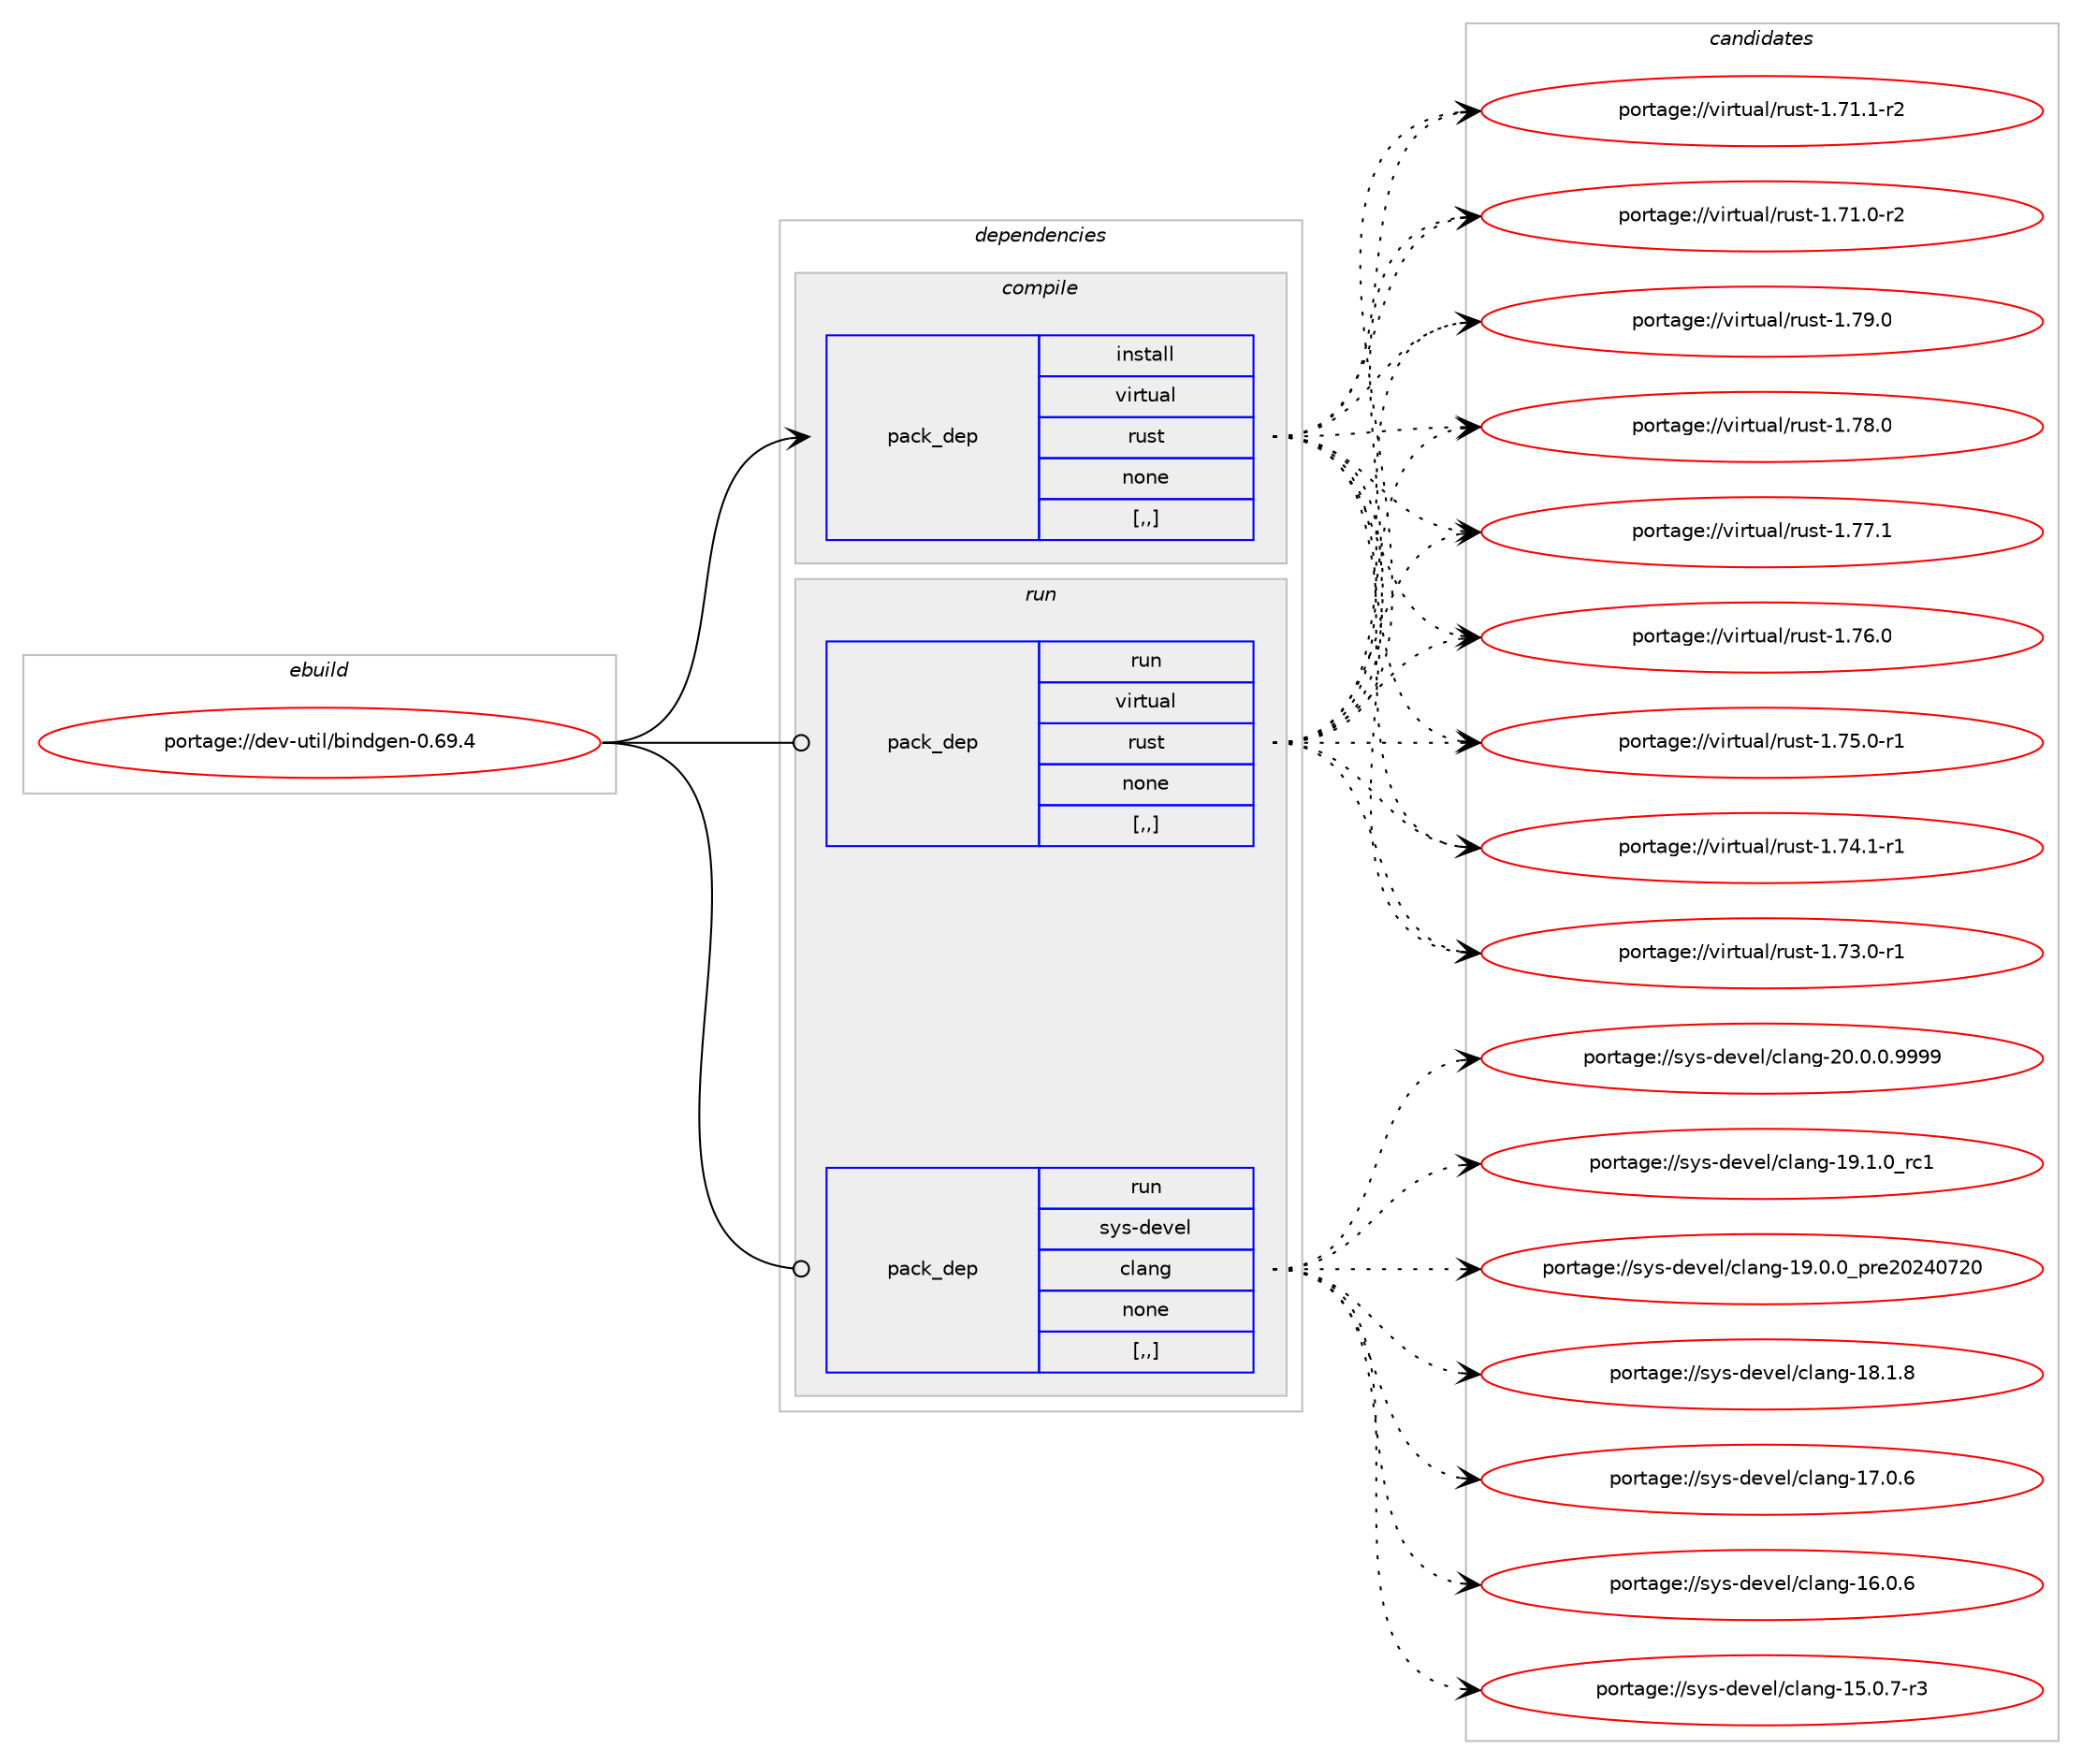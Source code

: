 digraph prolog {

# *************
# Graph options
# *************

newrank=true;
concentrate=true;
compound=true;
graph [rankdir=LR,fontname=Helvetica,fontsize=10,ranksep=1.5];#, ranksep=2.5, nodesep=0.2];
edge  [arrowhead=vee];
node  [fontname=Helvetica,fontsize=10];

# **********
# The ebuild
# **********

subgraph cluster_leftcol {
color=gray;
label=<<i>ebuild</i>>;
id [label="portage://dev-util/bindgen-0.69.4", color=red, width=4, href="../dev-util/bindgen-0.69.4.svg"];
}

# ****************
# The dependencies
# ****************

subgraph cluster_midcol {
color=gray;
label=<<i>dependencies</i>>;
subgraph cluster_compile {
fillcolor="#eeeeee";
style=filled;
label=<<i>compile</i>>;
subgraph pack150031 {
dependency210659 [label=<<TABLE BORDER="0" CELLBORDER="1" CELLSPACING="0" CELLPADDING="4" WIDTH="220"><TR><TD ROWSPAN="6" CELLPADDING="30">pack_dep</TD></TR><TR><TD WIDTH="110">install</TD></TR><TR><TD>virtual</TD></TR><TR><TD>rust</TD></TR><TR><TD>none</TD></TR><TR><TD>[,,]</TD></TR></TABLE>>, shape=none, color=blue];
}
id:e -> dependency210659:w [weight=20,style="solid",arrowhead="vee"];
}
subgraph cluster_compileandrun {
fillcolor="#eeeeee";
style=filled;
label=<<i>compile and run</i>>;
}
subgraph cluster_run {
fillcolor="#eeeeee";
style=filled;
label=<<i>run</i>>;
subgraph pack150032 {
dependency210660 [label=<<TABLE BORDER="0" CELLBORDER="1" CELLSPACING="0" CELLPADDING="4" WIDTH="220"><TR><TD ROWSPAN="6" CELLPADDING="30">pack_dep</TD></TR><TR><TD WIDTH="110">run</TD></TR><TR><TD>sys-devel</TD></TR><TR><TD>clang</TD></TR><TR><TD>none</TD></TR><TR><TD>[,,]</TD></TR></TABLE>>, shape=none, color=blue];
}
id:e -> dependency210660:w [weight=20,style="solid",arrowhead="odot"];
subgraph pack150033 {
dependency210661 [label=<<TABLE BORDER="0" CELLBORDER="1" CELLSPACING="0" CELLPADDING="4" WIDTH="220"><TR><TD ROWSPAN="6" CELLPADDING="30">pack_dep</TD></TR><TR><TD WIDTH="110">run</TD></TR><TR><TD>virtual</TD></TR><TR><TD>rust</TD></TR><TR><TD>none</TD></TR><TR><TD>[,,]</TD></TR></TABLE>>, shape=none, color=blue];
}
id:e -> dependency210661:w [weight=20,style="solid",arrowhead="odot"];
}
}

# **************
# The candidates
# **************

subgraph cluster_choices {
rank=same;
color=gray;
label=<<i>candidates</i>>;

subgraph choice150031 {
color=black;
nodesep=1;
choice118105114116117971084711411711511645494655574648 [label="portage://virtual/rust-1.79.0", color=red, width=4,href="../virtual/rust-1.79.0.svg"];
choice118105114116117971084711411711511645494655564648 [label="portage://virtual/rust-1.78.0", color=red, width=4,href="../virtual/rust-1.78.0.svg"];
choice118105114116117971084711411711511645494655554649 [label="portage://virtual/rust-1.77.1", color=red, width=4,href="../virtual/rust-1.77.1.svg"];
choice118105114116117971084711411711511645494655544648 [label="portage://virtual/rust-1.76.0", color=red, width=4,href="../virtual/rust-1.76.0.svg"];
choice1181051141161179710847114117115116454946555346484511449 [label="portage://virtual/rust-1.75.0-r1", color=red, width=4,href="../virtual/rust-1.75.0-r1.svg"];
choice1181051141161179710847114117115116454946555246494511449 [label="portage://virtual/rust-1.74.1-r1", color=red, width=4,href="../virtual/rust-1.74.1-r1.svg"];
choice1181051141161179710847114117115116454946555146484511449 [label="portage://virtual/rust-1.73.0-r1", color=red, width=4,href="../virtual/rust-1.73.0-r1.svg"];
choice1181051141161179710847114117115116454946554946494511450 [label="portage://virtual/rust-1.71.1-r2", color=red, width=4,href="../virtual/rust-1.71.1-r2.svg"];
choice1181051141161179710847114117115116454946554946484511450 [label="portage://virtual/rust-1.71.0-r2", color=red, width=4,href="../virtual/rust-1.71.0-r2.svg"];
dependency210659:e -> choice118105114116117971084711411711511645494655574648:w [style=dotted,weight="100"];
dependency210659:e -> choice118105114116117971084711411711511645494655564648:w [style=dotted,weight="100"];
dependency210659:e -> choice118105114116117971084711411711511645494655554649:w [style=dotted,weight="100"];
dependency210659:e -> choice118105114116117971084711411711511645494655544648:w [style=dotted,weight="100"];
dependency210659:e -> choice1181051141161179710847114117115116454946555346484511449:w [style=dotted,weight="100"];
dependency210659:e -> choice1181051141161179710847114117115116454946555246494511449:w [style=dotted,weight="100"];
dependency210659:e -> choice1181051141161179710847114117115116454946555146484511449:w [style=dotted,weight="100"];
dependency210659:e -> choice1181051141161179710847114117115116454946554946494511450:w [style=dotted,weight="100"];
dependency210659:e -> choice1181051141161179710847114117115116454946554946484511450:w [style=dotted,weight="100"];
}
subgraph choice150032 {
color=black;
nodesep=1;
choice11512111545100101118101108479910897110103455048464846484657575757 [label="portage://sys-devel/clang-20.0.0.9999", color=red, width=4,href="../sys-devel/clang-20.0.0.9999.svg"];
choice1151211154510010111810110847991089711010345495746494648951149949 [label="portage://sys-devel/clang-19.1.0_rc1", color=red, width=4,href="../sys-devel/clang-19.1.0_rc1.svg"];
choice1151211154510010111810110847991089711010345495746484648951121141015048505248555048 [label="portage://sys-devel/clang-19.0.0_pre20240720", color=red, width=4,href="../sys-devel/clang-19.0.0_pre20240720.svg"];
choice1151211154510010111810110847991089711010345495646494656 [label="portage://sys-devel/clang-18.1.8", color=red, width=4,href="../sys-devel/clang-18.1.8.svg"];
choice1151211154510010111810110847991089711010345495546484654 [label="portage://sys-devel/clang-17.0.6", color=red, width=4,href="../sys-devel/clang-17.0.6.svg"];
choice1151211154510010111810110847991089711010345495446484654 [label="portage://sys-devel/clang-16.0.6", color=red, width=4,href="../sys-devel/clang-16.0.6.svg"];
choice11512111545100101118101108479910897110103454953464846554511451 [label="portage://sys-devel/clang-15.0.7-r3", color=red, width=4,href="../sys-devel/clang-15.0.7-r3.svg"];
dependency210660:e -> choice11512111545100101118101108479910897110103455048464846484657575757:w [style=dotted,weight="100"];
dependency210660:e -> choice1151211154510010111810110847991089711010345495746494648951149949:w [style=dotted,weight="100"];
dependency210660:e -> choice1151211154510010111810110847991089711010345495746484648951121141015048505248555048:w [style=dotted,weight="100"];
dependency210660:e -> choice1151211154510010111810110847991089711010345495646494656:w [style=dotted,weight="100"];
dependency210660:e -> choice1151211154510010111810110847991089711010345495546484654:w [style=dotted,weight="100"];
dependency210660:e -> choice1151211154510010111810110847991089711010345495446484654:w [style=dotted,weight="100"];
dependency210660:e -> choice11512111545100101118101108479910897110103454953464846554511451:w [style=dotted,weight="100"];
}
subgraph choice150033 {
color=black;
nodesep=1;
choice118105114116117971084711411711511645494655574648 [label="portage://virtual/rust-1.79.0", color=red, width=4,href="../virtual/rust-1.79.0.svg"];
choice118105114116117971084711411711511645494655564648 [label="portage://virtual/rust-1.78.0", color=red, width=4,href="../virtual/rust-1.78.0.svg"];
choice118105114116117971084711411711511645494655554649 [label="portage://virtual/rust-1.77.1", color=red, width=4,href="../virtual/rust-1.77.1.svg"];
choice118105114116117971084711411711511645494655544648 [label="portage://virtual/rust-1.76.0", color=red, width=4,href="../virtual/rust-1.76.0.svg"];
choice1181051141161179710847114117115116454946555346484511449 [label="portage://virtual/rust-1.75.0-r1", color=red, width=4,href="../virtual/rust-1.75.0-r1.svg"];
choice1181051141161179710847114117115116454946555246494511449 [label="portage://virtual/rust-1.74.1-r1", color=red, width=4,href="../virtual/rust-1.74.1-r1.svg"];
choice1181051141161179710847114117115116454946555146484511449 [label="portage://virtual/rust-1.73.0-r1", color=red, width=4,href="../virtual/rust-1.73.0-r1.svg"];
choice1181051141161179710847114117115116454946554946494511450 [label="portage://virtual/rust-1.71.1-r2", color=red, width=4,href="../virtual/rust-1.71.1-r2.svg"];
choice1181051141161179710847114117115116454946554946484511450 [label="portage://virtual/rust-1.71.0-r2", color=red, width=4,href="../virtual/rust-1.71.0-r2.svg"];
dependency210661:e -> choice118105114116117971084711411711511645494655574648:w [style=dotted,weight="100"];
dependency210661:e -> choice118105114116117971084711411711511645494655564648:w [style=dotted,weight="100"];
dependency210661:e -> choice118105114116117971084711411711511645494655554649:w [style=dotted,weight="100"];
dependency210661:e -> choice118105114116117971084711411711511645494655544648:w [style=dotted,weight="100"];
dependency210661:e -> choice1181051141161179710847114117115116454946555346484511449:w [style=dotted,weight="100"];
dependency210661:e -> choice1181051141161179710847114117115116454946555246494511449:w [style=dotted,weight="100"];
dependency210661:e -> choice1181051141161179710847114117115116454946555146484511449:w [style=dotted,weight="100"];
dependency210661:e -> choice1181051141161179710847114117115116454946554946494511450:w [style=dotted,weight="100"];
dependency210661:e -> choice1181051141161179710847114117115116454946554946484511450:w [style=dotted,weight="100"];
}
}

}
